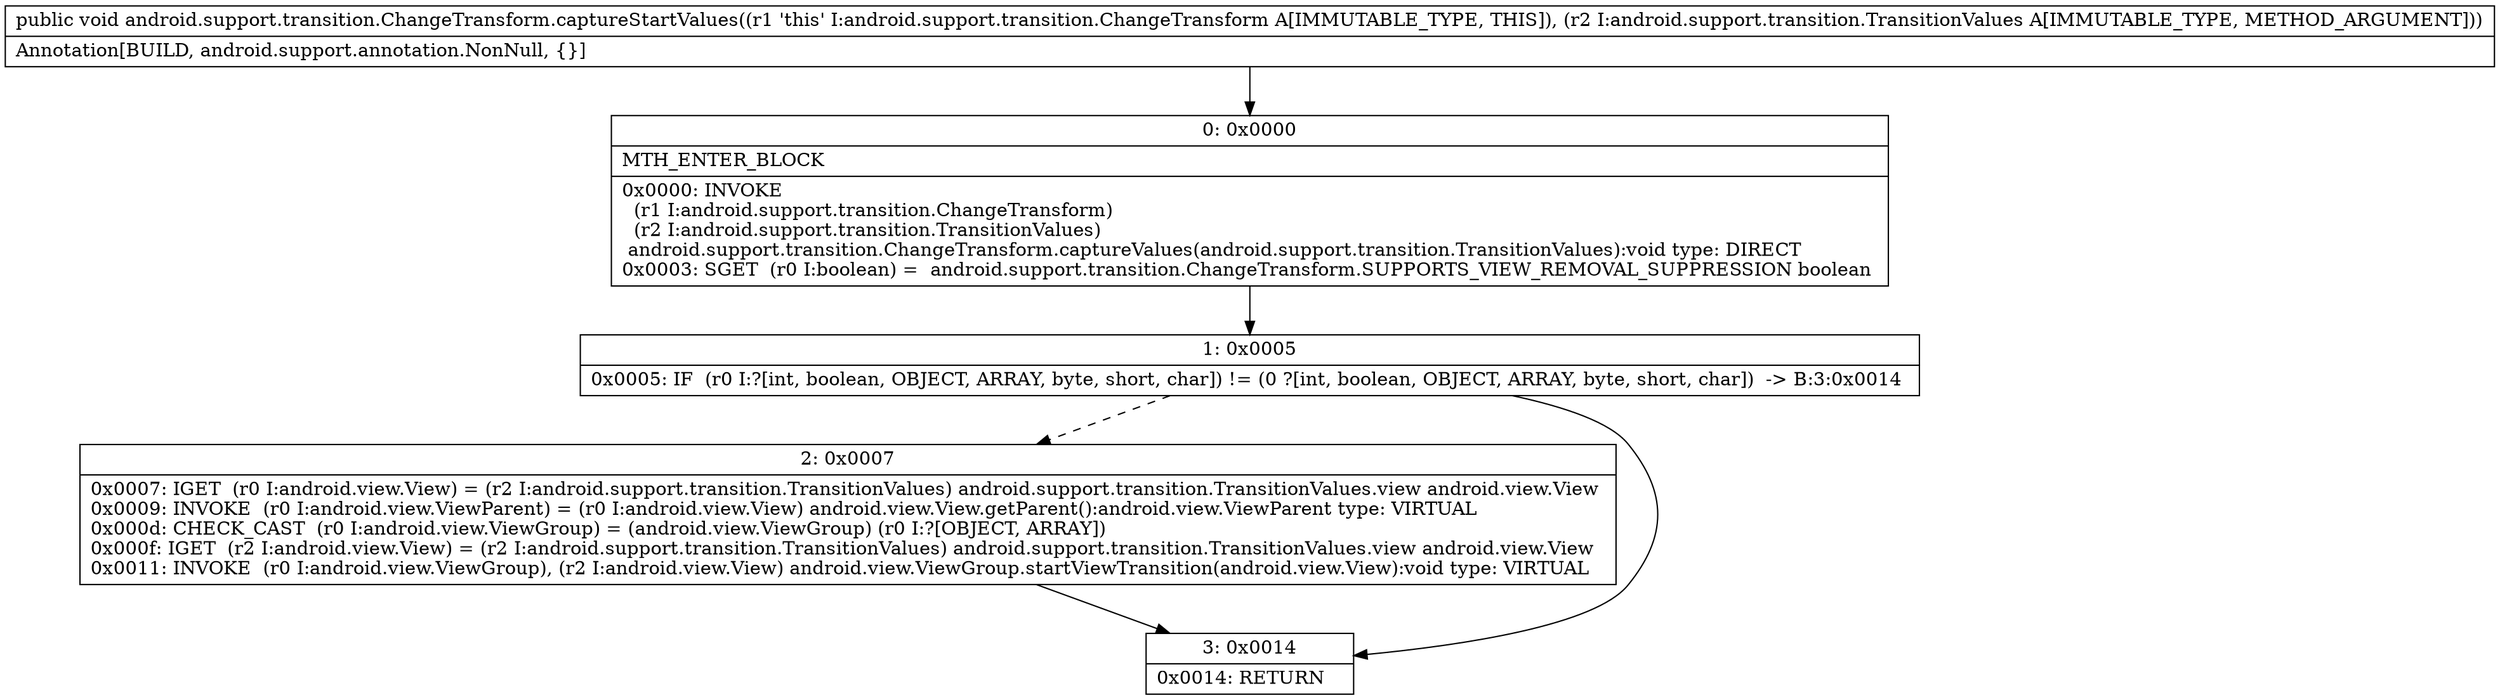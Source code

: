 digraph "CFG forandroid.support.transition.ChangeTransform.captureStartValues(Landroid\/support\/transition\/TransitionValues;)V" {
Node_0 [shape=record,label="{0\:\ 0x0000|MTH_ENTER_BLOCK\l|0x0000: INVOKE  \l  (r1 I:android.support.transition.ChangeTransform)\l  (r2 I:android.support.transition.TransitionValues)\l android.support.transition.ChangeTransform.captureValues(android.support.transition.TransitionValues):void type: DIRECT \l0x0003: SGET  (r0 I:boolean) =  android.support.transition.ChangeTransform.SUPPORTS_VIEW_REMOVAL_SUPPRESSION boolean \l}"];
Node_1 [shape=record,label="{1\:\ 0x0005|0x0005: IF  (r0 I:?[int, boolean, OBJECT, ARRAY, byte, short, char]) != (0 ?[int, boolean, OBJECT, ARRAY, byte, short, char])  \-\> B:3:0x0014 \l}"];
Node_2 [shape=record,label="{2\:\ 0x0007|0x0007: IGET  (r0 I:android.view.View) = (r2 I:android.support.transition.TransitionValues) android.support.transition.TransitionValues.view android.view.View \l0x0009: INVOKE  (r0 I:android.view.ViewParent) = (r0 I:android.view.View) android.view.View.getParent():android.view.ViewParent type: VIRTUAL \l0x000d: CHECK_CAST  (r0 I:android.view.ViewGroup) = (android.view.ViewGroup) (r0 I:?[OBJECT, ARRAY]) \l0x000f: IGET  (r2 I:android.view.View) = (r2 I:android.support.transition.TransitionValues) android.support.transition.TransitionValues.view android.view.View \l0x0011: INVOKE  (r0 I:android.view.ViewGroup), (r2 I:android.view.View) android.view.ViewGroup.startViewTransition(android.view.View):void type: VIRTUAL \l}"];
Node_3 [shape=record,label="{3\:\ 0x0014|0x0014: RETURN   \l}"];
MethodNode[shape=record,label="{public void android.support.transition.ChangeTransform.captureStartValues((r1 'this' I:android.support.transition.ChangeTransform A[IMMUTABLE_TYPE, THIS]), (r2 I:android.support.transition.TransitionValues A[IMMUTABLE_TYPE, METHOD_ARGUMENT]))  | Annotation[BUILD, android.support.annotation.NonNull, \{\}]\l}"];
MethodNode -> Node_0;
Node_0 -> Node_1;
Node_1 -> Node_2[style=dashed];
Node_1 -> Node_3;
Node_2 -> Node_3;
}

